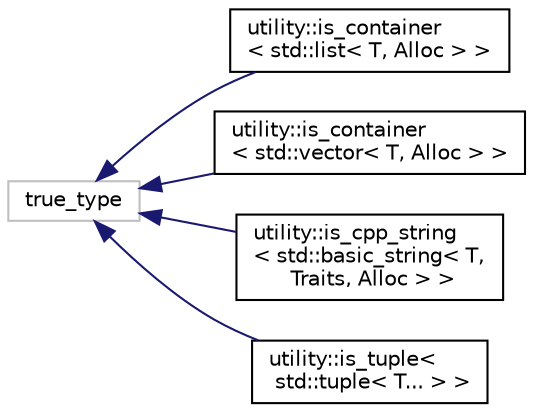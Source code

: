 digraph "Graphical Class Hierarchy"
{
 // LATEX_PDF_SIZE
  edge [fontname="Helvetica",fontsize="10",labelfontname="Helvetica",labelfontsize="10"];
  node [fontname="Helvetica",fontsize="10",shape=record];
  rankdir="LR";
  Node1 [label="true_type",height=0.2,width=0.4,color="grey75", fillcolor="white", style="filled",tooltip=" "];
  Node1 -> Node0 [dir="back",color="midnightblue",fontsize="10",style="solid",fontname="Helvetica"];
  Node0 [label="utility::is_container\l\< std::list\< T, Alloc \> \>",height=0.2,width=0.4,color="black", fillcolor="white", style="filled",URL="$structutility_1_1is__container_3_01std_1_1list_3_01T_00_01Alloc_01_4_01_4.html",tooltip=" "];
  Node1 -> Node3 [dir="back",color="midnightblue",fontsize="10",style="solid",fontname="Helvetica"];
  Node3 [label="utility::is_container\l\< std::vector\< T, Alloc \> \>",height=0.2,width=0.4,color="black", fillcolor="white", style="filled",URL="$structutility_1_1is__container_3_01std_1_1vector_3_01T_00_01Alloc_01_4_01_4.html",tooltip=" "];
  Node1 -> Node4 [dir="back",color="midnightblue",fontsize="10",style="solid",fontname="Helvetica"];
  Node4 [label="utility::is_cpp_string\l\< std::basic_string\< T,\l Traits, Alloc \> \>",height=0.2,width=0.4,color="black", fillcolor="white", style="filled",URL="$structutility_1_1is__cpp__string_3_01std_1_1basic__string_3_01T_00_01Traits_00_01Alloc_01_4_01_4.html",tooltip=" "];
  Node1 -> Node5 [dir="back",color="midnightblue",fontsize="10",style="solid",fontname="Helvetica"];
  Node5 [label="utility::is_tuple\<\l std::tuple\< T... \> \>",height=0.2,width=0.4,color="black", fillcolor="white", style="filled",URL="$structutility_1_1is__tuple_3_01std_1_1tuple_3_01T_8_8_8_01_4_01_4.html",tooltip=" "];
}
